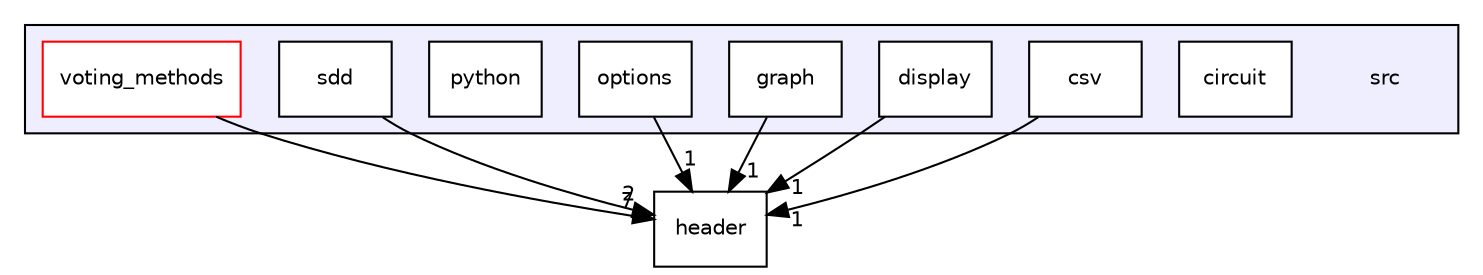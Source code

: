 digraph "src" {
  compound=true
  node [ fontsize="10", fontname="Helvetica"];
  edge [ labelfontsize="10", labelfontname="Helvetica"];
  subgraph clusterdir_68267d1309a1af8e8297ef4c3efbcdba {
    graph [ bgcolor="#eeeeff", pencolor="black", label="" URL="dir_68267d1309a1af8e8297ef4c3efbcdba.html"];
    dir_68267d1309a1af8e8297ef4c3efbcdba [shape=plaintext label="src"];
    dir_53816a5332395c3862de9ad83a742633 [shape=box label="circuit" color="black" fillcolor="white" style="filled" URL="dir_53816a5332395c3862de9ad83a742633.html"];
    dir_763910316706fe02bde815a184ca308d [shape=box label="csv" color="black" fillcolor="white" style="filled" URL="dir_763910316706fe02bde815a184ca308d.html"];
    dir_25685f9c6d837c57f295dee081495707 [shape=box label="display" color="black" fillcolor="white" style="filled" URL="dir_25685f9c6d837c57f295dee081495707.html"];
    dir_d182250f0c231765fc862e69db210731 [shape=box label="graph" color="black" fillcolor="white" style="filled" URL="dir_d182250f0c231765fc862e69db210731.html"];
    dir_51d37d93a99f151d07755b62737feb84 [shape=box label="options" color="black" fillcolor="white" style="filled" URL="dir_51d37d93a99f151d07755b62737feb84.html"];
    dir_5c0d64f70903e893b1efe571a4b8de29 [shape=box label="python" color="black" fillcolor="white" style="filled" URL="dir_5c0d64f70903e893b1efe571a4b8de29.html"];
    dir_a0ad9aed35628f2f618be7a38002b7cf [shape=box label="sdd" color="black" fillcolor="white" style="filled" URL="dir_a0ad9aed35628f2f618be7a38002b7cf.html"];
    dir_e82388b5d7b981fd84dabc0fd2b1f9b8 [shape=box label="voting_methods" color="red" fillcolor="white" style="filled" URL="dir_e82388b5d7b981fd84dabc0fd2b1f9b8.html"];
  }
  dir_1ec98ce50fa6ec55b40b8ffb1df38c3c [shape=box label="header" URL="dir_1ec98ce50fa6ec55b40b8ffb1df38c3c.html"];
  dir_763910316706fe02bde815a184ca308d->dir_1ec98ce50fa6ec55b40b8ffb1df38c3c [headlabel="1", labeldistance=1.5 headhref="dir_000004_000003.html"];
  dir_e82388b5d7b981fd84dabc0fd2b1f9b8->dir_1ec98ce50fa6ec55b40b8ffb1df38c3c [headlabel="7", labeldistance=1.5 headhref="dir_000010_000003.html"];
  dir_d182250f0c231765fc862e69db210731->dir_1ec98ce50fa6ec55b40b8ffb1df38c3c [headlabel="1", labeldistance=1.5 headhref="dir_000006_000003.html"];
  dir_51d37d93a99f151d07755b62737feb84->dir_1ec98ce50fa6ec55b40b8ffb1df38c3c [headlabel="1", labeldistance=1.5 headhref="dir_000007_000003.html"];
  dir_25685f9c6d837c57f295dee081495707->dir_1ec98ce50fa6ec55b40b8ffb1df38c3c [headlabel="1", labeldistance=1.5 headhref="dir_000005_000003.html"];
  dir_a0ad9aed35628f2f618be7a38002b7cf->dir_1ec98ce50fa6ec55b40b8ffb1df38c3c [headlabel="2", labeldistance=1.5 headhref="dir_000009_000003.html"];
}
